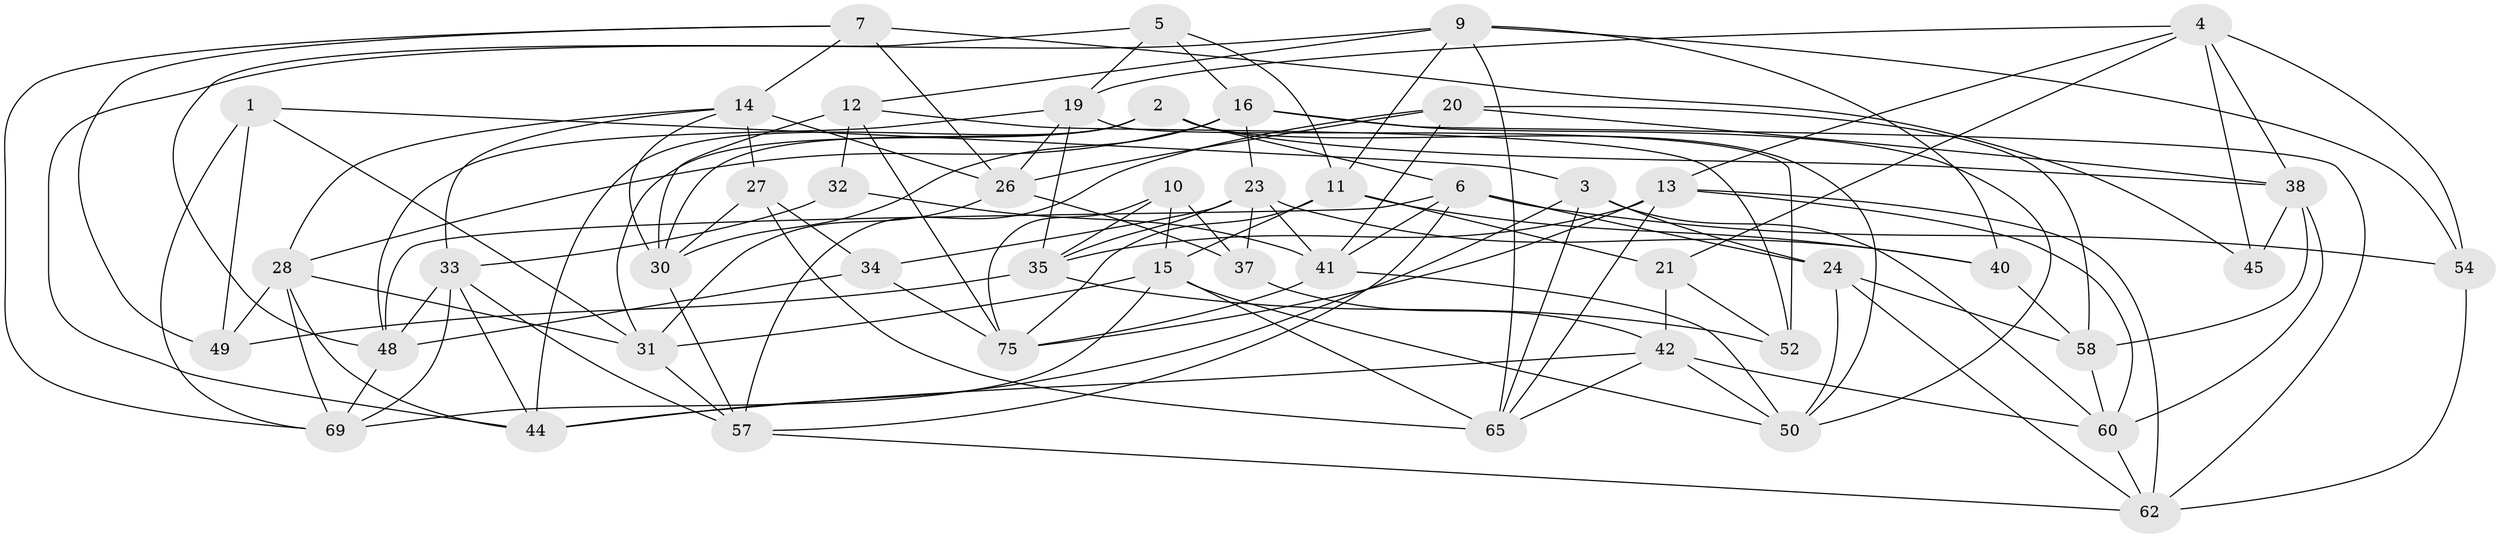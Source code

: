 // Generated by graph-tools (version 1.1) at 2025/24/03/03/25 07:24:26]
// undirected, 48 vertices, 127 edges
graph export_dot {
graph [start="1"]
  node [color=gray90,style=filled];
  1;
  2 [super="+39"];
  3 [super="+8"];
  4 [super="+55"];
  5;
  6 [super="+25"];
  7 [super="+74"];
  9 [super="+61"];
  10;
  11 [super="+56"];
  12 [super="+77"];
  13 [super="+51"];
  14 [super="+36"];
  15 [super="+17"];
  16 [super="+18"];
  19 [super="+22"];
  20 [super="+29"];
  21;
  23 [super="+81"];
  24 [super="+68"];
  26 [super="+70"];
  27;
  28 [super="+67"];
  30 [super="+63"];
  31 [super="+47"];
  32;
  33 [super="+46"];
  34;
  35 [super="+53"];
  37;
  38 [super="+64"];
  40;
  41 [super="+43"];
  42 [super="+59"];
  44 [super="+76"];
  45;
  48 [super="+72"];
  49;
  50 [super="+83"];
  52;
  54;
  57 [super="+71"];
  58 [super="+66"];
  60 [super="+79"];
  62 [super="+82"];
  65 [super="+73"];
  69 [super="+80"];
  75 [super="+78"];
  1 -- 69;
  1 -- 31;
  1 -- 3;
  1 -- 49;
  2 -- 38;
  2 -- 31;
  2 -- 44;
  2 -- 6;
  2 -- 30;
  2 -- 50;
  3 -- 24 [weight=2];
  3 -- 65;
  3 -- 60;
  3 -- 44;
  4 -- 45;
  4 -- 21;
  4 -- 54;
  4 -- 19;
  4 -- 38;
  4 -- 13;
  5 -- 11;
  5 -- 48;
  5 -- 19;
  5 -- 16;
  6 -- 24;
  6 -- 54;
  6 -- 48;
  6 -- 57;
  6 -- 41;
  7 -- 26;
  7 -- 45 [weight=2];
  7 -- 49;
  7 -- 69;
  7 -- 14;
  9 -- 12;
  9 -- 40;
  9 -- 65;
  9 -- 11;
  9 -- 44;
  9 -- 54;
  10 -- 37;
  10 -- 35;
  10 -- 15;
  10 -- 75;
  11 -- 75;
  11 -- 15;
  11 -- 40;
  11 -- 21;
  12 -- 32 [weight=2];
  12 -- 30;
  12 -- 52;
  12 -- 75;
  13 -- 60;
  13 -- 35;
  13 -- 65;
  13 -- 62;
  13 -- 75;
  14 -- 28;
  14 -- 27;
  14 -- 33;
  14 -- 30;
  14 -- 26;
  15 -- 50;
  15 -- 31;
  15 -- 69;
  15 -- 65;
  16 -- 28;
  16 -- 23;
  16 -- 30;
  16 -- 62;
  16 -- 50;
  19 -- 52;
  19 -- 48;
  19 -- 35;
  19 -- 26;
  20 -- 57;
  20 -- 26;
  20 -- 41;
  20 -- 58 [weight=2];
  20 -- 38;
  21 -- 52;
  21 -- 42;
  23 -- 40;
  23 -- 34;
  23 -- 41;
  23 -- 35;
  23 -- 37;
  24 -- 58;
  24 -- 50;
  24 -- 62;
  26 -- 37;
  26 -- 31;
  27 -- 65;
  27 -- 34;
  27 -- 30;
  28 -- 49;
  28 -- 69;
  28 -- 44;
  28 -- 31;
  30 -- 57;
  31 -- 57;
  32 -- 41;
  32 -- 33;
  33 -- 69;
  33 -- 44;
  33 -- 48;
  33 -- 57;
  34 -- 75;
  34 -- 48;
  35 -- 49;
  35 -- 52;
  37 -- 42;
  38 -- 58;
  38 -- 60;
  38 -- 45;
  40 -- 58;
  41 -- 75;
  41 -- 50;
  42 -- 50;
  42 -- 60;
  42 -- 65;
  42 -- 44;
  48 -- 69;
  54 -- 62;
  57 -- 62;
  58 -- 60;
  60 -- 62;
}
